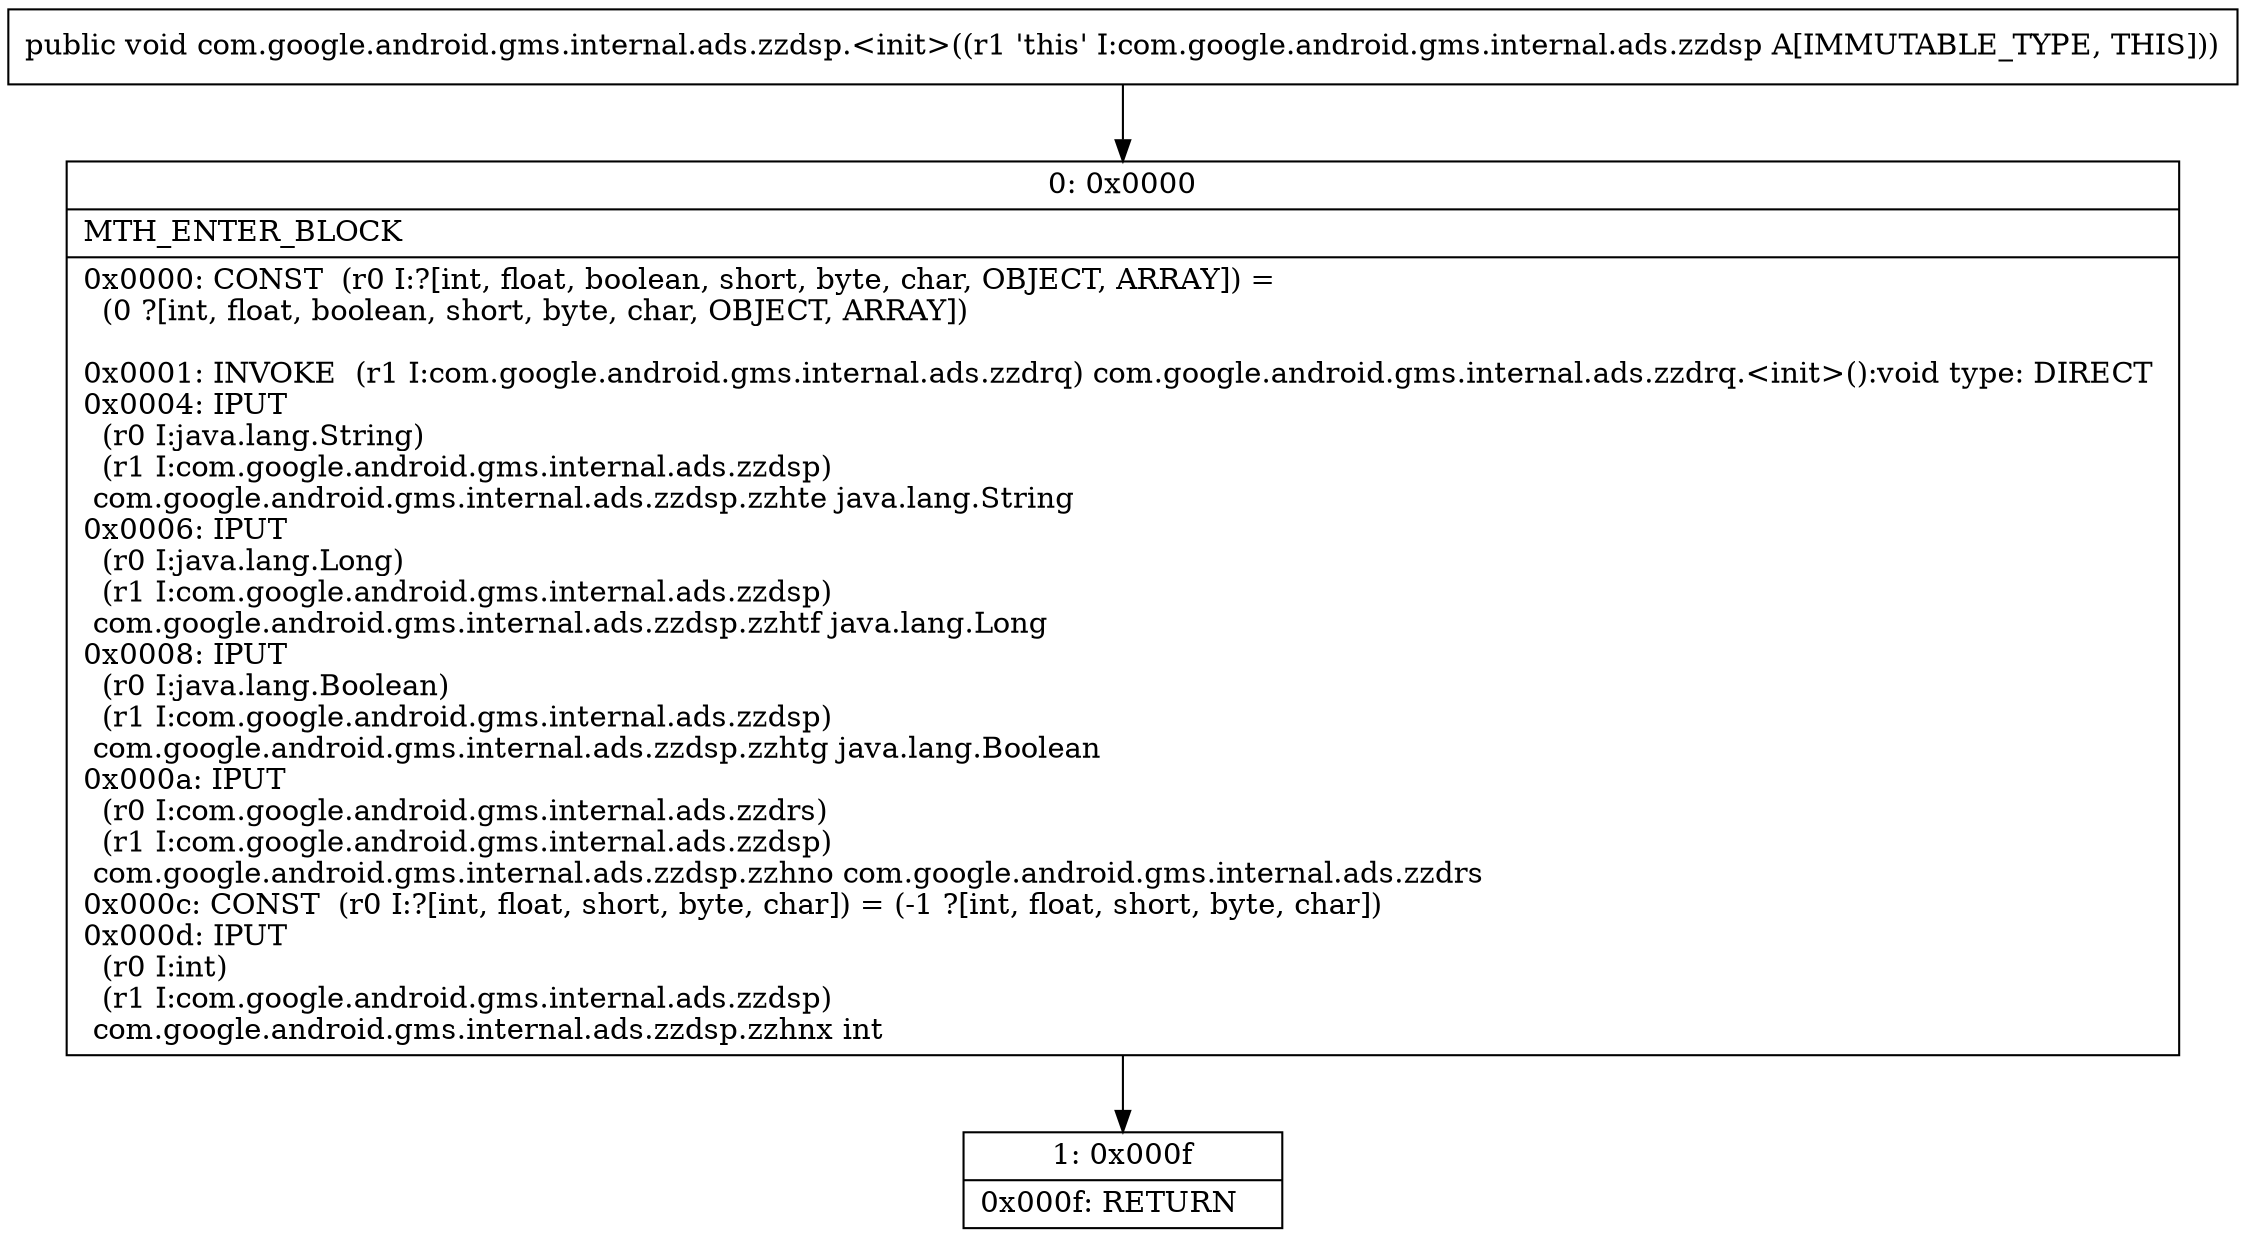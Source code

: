 digraph "CFG forcom.google.android.gms.internal.ads.zzdsp.\<init\>()V" {
Node_0 [shape=record,label="{0\:\ 0x0000|MTH_ENTER_BLOCK\l|0x0000: CONST  (r0 I:?[int, float, boolean, short, byte, char, OBJECT, ARRAY]) = \l  (0 ?[int, float, boolean, short, byte, char, OBJECT, ARRAY])\l \l0x0001: INVOKE  (r1 I:com.google.android.gms.internal.ads.zzdrq) com.google.android.gms.internal.ads.zzdrq.\<init\>():void type: DIRECT \l0x0004: IPUT  \l  (r0 I:java.lang.String)\l  (r1 I:com.google.android.gms.internal.ads.zzdsp)\l com.google.android.gms.internal.ads.zzdsp.zzhte java.lang.String \l0x0006: IPUT  \l  (r0 I:java.lang.Long)\l  (r1 I:com.google.android.gms.internal.ads.zzdsp)\l com.google.android.gms.internal.ads.zzdsp.zzhtf java.lang.Long \l0x0008: IPUT  \l  (r0 I:java.lang.Boolean)\l  (r1 I:com.google.android.gms.internal.ads.zzdsp)\l com.google.android.gms.internal.ads.zzdsp.zzhtg java.lang.Boolean \l0x000a: IPUT  \l  (r0 I:com.google.android.gms.internal.ads.zzdrs)\l  (r1 I:com.google.android.gms.internal.ads.zzdsp)\l com.google.android.gms.internal.ads.zzdsp.zzhno com.google.android.gms.internal.ads.zzdrs \l0x000c: CONST  (r0 I:?[int, float, short, byte, char]) = (\-1 ?[int, float, short, byte, char]) \l0x000d: IPUT  \l  (r0 I:int)\l  (r1 I:com.google.android.gms.internal.ads.zzdsp)\l com.google.android.gms.internal.ads.zzdsp.zzhnx int \l}"];
Node_1 [shape=record,label="{1\:\ 0x000f|0x000f: RETURN   \l}"];
MethodNode[shape=record,label="{public void com.google.android.gms.internal.ads.zzdsp.\<init\>((r1 'this' I:com.google.android.gms.internal.ads.zzdsp A[IMMUTABLE_TYPE, THIS])) }"];
MethodNode -> Node_0;
Node_0 -> Node_1;
}

